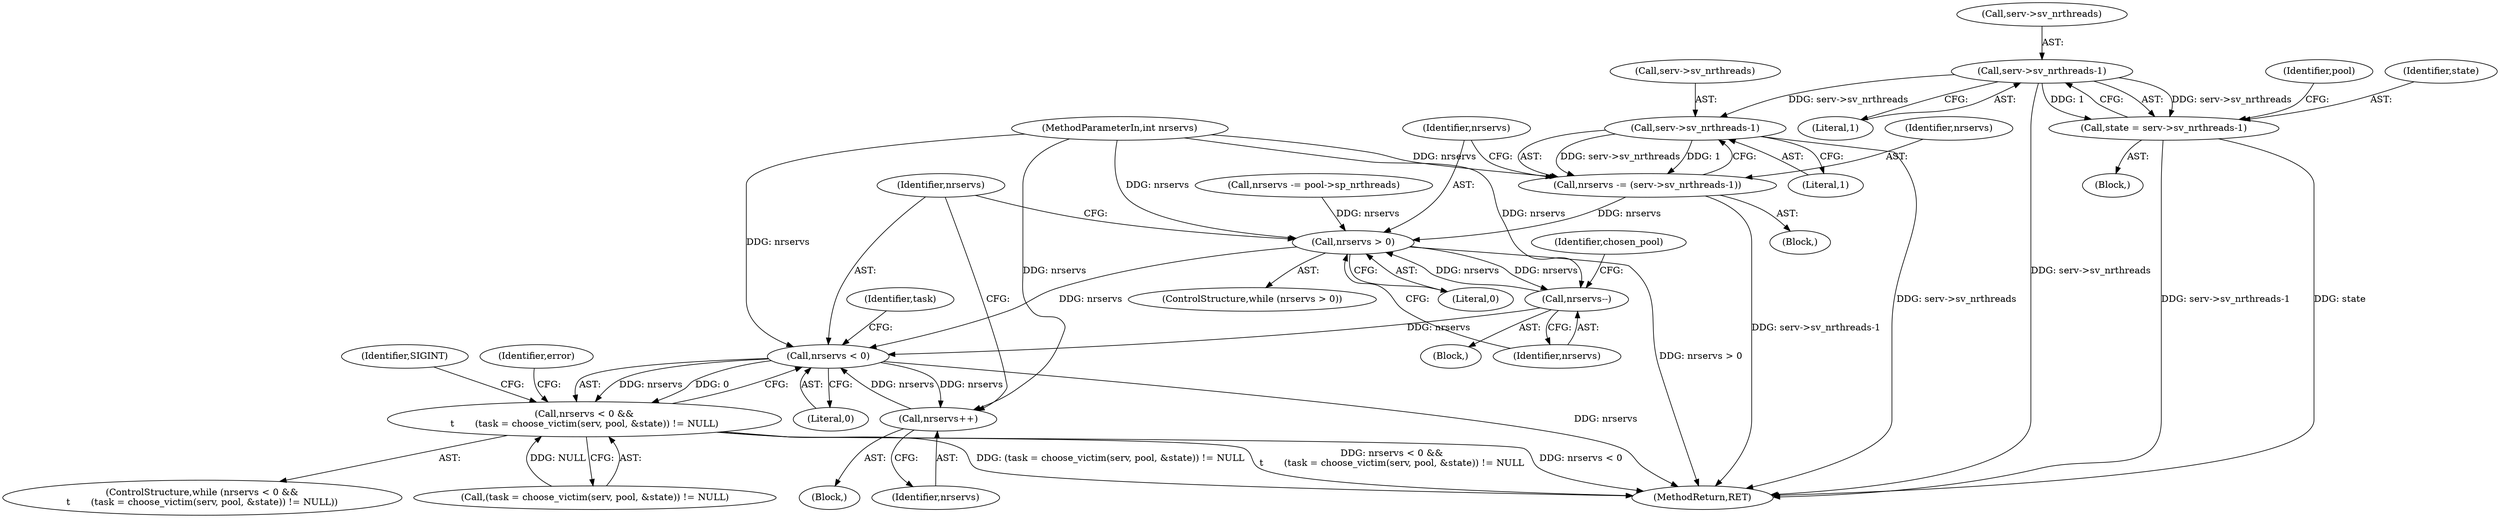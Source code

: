 digraph "0_linux_c70422f760c120480fee4de6c38804c72aa26bc1_20@API" {
"1000118" [label="(Call,serv->sv_nrthreads-1)"];
"1000116" [label="(Call,state = serv->sv_nrthreads-1)"];
"1000131" [label="(Call,serv->sv_nrthreads-1)"];
"1000129" [label="(Call,nrservs -= (serv->sv_nrthreads-1))"];
"1000154" [label="(Call,nrservs > 0)"];
"1000158" [label="(Call,nrservs--)"];
"1000247" [label="(Call,nrservs < 0)"];
"1000246" [label="(Call,nrservs < 0 &&\n\t       (task = choose_victim(serv, pool, &state)) != NULL)"];
"1000264" [label="(Call,nrservs++)"];
"1000129" [label="(Call,nrservs -= (serv->sv_nrthreads-1))"];
"1000161" [label="(Identifier,chosen_pool)"];
"1000157" [label="(Block,)"];
"1000143" [label="(Call,nrservs -= pool->sp_nrthreads)"];
"1000131" [label="(Call,serv->sv_nrthreads-1)"];
"1000261" [label="(Identifier,SIGINT)"];
"1000267" [label="(Identifier,error)"];
"1000116" [label="(Call,state = serv->sv_nrthreads-1)"];
"1000128" [label="(Block,)"];
"1000119" [label="(Call,serv->sv_nrthreads)"];
"1000156" [label="(Literal,0)"];
"1000126" [label="(Identifier,pool)"];
"1000153" [label="(ControlStructure,while (nrservs > 0))"];
"1000249" [label="(Literal,0)"];
"1000250" [label="(Call,(task = choose_victim(serv, pool, &state)) != NULL)"];
"1000135" [label="(Literal,1)"];
"1000117" [label="(Identifier,state)"];
"1000247" [label="(Call,nrservs < 0)"];
"1000265" [label="(Identifier,nrservs)"];
"1000155" [label="(Identifier,nrservs)"];
"1000159" [label="(Identifier,nrservs)"];
"1000246" [label="(Call,nrservs < 0 &&\n\t       (task = choose_victim(serv, pool, &state)) != NULL)"];
"1000245" [label="(ControlStructure,while (nrservs < 0 &&\n\t       (task = choose_victim(serv, pool, &state)) != NULL))"];
"1000158" [label="(Call,nrservs--)"];
"1000106" [label="(MethodParameterIn,int nrservs)"];
"1000154" [label="(Call,nrservs > 0)"];
"1000264" [label="(Call,nrservs++)"];
"1000122" [label="(Literal,1)"];
"1000259" [label="(Block,)"];
"1000268" [label="(MethodReturn,RET)"];
"1000107" [label="(Block,)"];
"1000252" [label="(Identifier,task)"];
"1000118" [label="(Call,serv->sv_nrthreads-1)"];
"1000248" [label="(Identifier,nrservs)"];
"1000130" [label="(Identifier,nrservs)"];
"1000132" [label="(Call,serv->sv_nrthreads)"];
"1000118" -> "1000116"  [label="AST: "];
"1000118" -> "1000122"  [label="CFG: "];
"1000119" -> "1000118"  [label="AST: "];
"1000122" -> "1000118"  [label="AST: "];
"1000116" -> "1000118"  [label="CFG: "];
"1000118" -> "1000268"  [label="DDG: serv->sv_nrthreads"];
"1000118" -> "1000116"  [label="DDG: serv->sv_nrthreads"];
"1000118" -> "1000116"  [label="DDG: 1"];
"1000118" -> "1000131"  [label="DDG: serv->sv_nrthreads"];
"1000116" -> "1000107"  [label="AST: "];
"1000117" -> "1000116"  [label="AST: "];
"1000126" -> "1000116"  [label="CFG: "];
"1000116" -> "1000268"  [label="DDG: state"];
"1000116" -> "1000268"  [label="DDG: serv->sv_nrthreads-1"];
"1000131" -> "1000129"  [label="AST: "];
"1000131" -> "1000135"  [label="CFG: "];
"1000132" -> "1000131"  [label="AST: "];
"1000135" -> "1000131"  [label="AST: "];
"1000129" -> "1000131"  [label="CFG: "];
"1000131" -> "1000268"  [label="DDG: serv->sv_nrthreads"];
"1000131" -> "1000129"  [label="DDG: serv->sv_nrthreads"];
"1000131" -> "1000129"  [label="DDG: 1"];
"1000129" -> "1000128"  [label="AST: "];
"1000130" -> "1000129"  [label="AST: "];
"1000155" -> "1000129"  [label="CFG: "];
"1000129" -> "1000268"  [label="DDG: serv->sv_nrthreads-1"];
"1000106" -> "1000129"  [label="DDG: nrservs"];
"1000129" -> "1000154"  [label="DDG: nrservs"];
"1000154" -> "1000153"  [label="AST: "];
"1000154" -> "1000156"  [label="CFG: "];
"1000155" -> "1000154"  [label="AST: "];
"1000156" -> "1000154"  [label="AST: "];
"1000159" -> "1000154"  [label="CFG: "];
"1000248" -> "1000154"  [label="CFG: "];
"1000154" -> "1000268"  [label="DDG: nrservs > 0"];
"1000158" -> "1000154"  [label="DDG: nrservs"];
"1000143" -> "1000154"  [label="DDG: nrservs"];
"1000106" -> "1000154"  [label="DDG: nrservs"];
"1000154" -> "1000158"  [label="DDG: nrservs"];
"1000154" -> "1000247"  [label="DDG: nrservs"];
"1000158" -> "1000157"  [label="AST: "];
"1000158" -> "1000159"  [label="CFG: "];
"1000159" -> "1000158"  [label="AST: "];
"1000161" -> "1000158"  [label="CFG: "];
"1000106" -> "1000158"  [label="DDG: nrservs"];
"1000158" -> "1000247"  [label="DDG: nrservs"];
"1000247" -> "1000246"  [label="AST: "];
"1000247" -> "1000249"  [label="CFG: "];
"1000248" -> "1000247"  [label="AST: "];
"1000249" -> "1000247"  [label="AST: "];
"1000252" -> "1000247"  [label="CFG: "];
"1000246" -> "1000247"  [label="CFG: "];
"1000247" -> "1000268"  [label="DDG: nrservs"];
"1000247" -> "1000246"  [label="DDG: nrservs"];
"1000247" -> "1000246"  [label="DDG: 0"];
"1000264" -> "1000247"  [label="DDG: nrservs"];
"1000106" -> "1000247"  [label="DDG: nrservs"];
"1000247" -> "1000264"  [label="DDG: nrservs"];
"1000246" -> "1000245"  [label="AST: "];
"1000246" -> "1000250"  [label="CFG: "];
"1000250" -> "1000246"  [label="AST: "];
"1000261" -> "1000246"  [label="CFG: "];
"1000267" -> "1000246"  [label="CFG: "];
"1000246" -> "1000268"  [label="DDG: (task = choose_victim(serv, pool, &state)) != NULL"];
"1000246" -> "1000268"  [label="DDG: nrservs < 0 &&\n\t       (task = choose_victim(serv, pool, &state)) != NULL"];
"1000246" -> "1000268"  [label="DDG: nrservs < 0"];
"1000250" -> "1000246"  [label="DDG: NULL"];
"1000264" -> "1000259"  [label="AST: "];
"1000264" -> "1000265"  [label="CFG: "];
"1000265" -> "1000264"  [label="AST: "];
"1000248" -> "1000264"  [label="CFG: "];
"1000106" -> "1000264"  [label="DDG: nrservs"];
}
